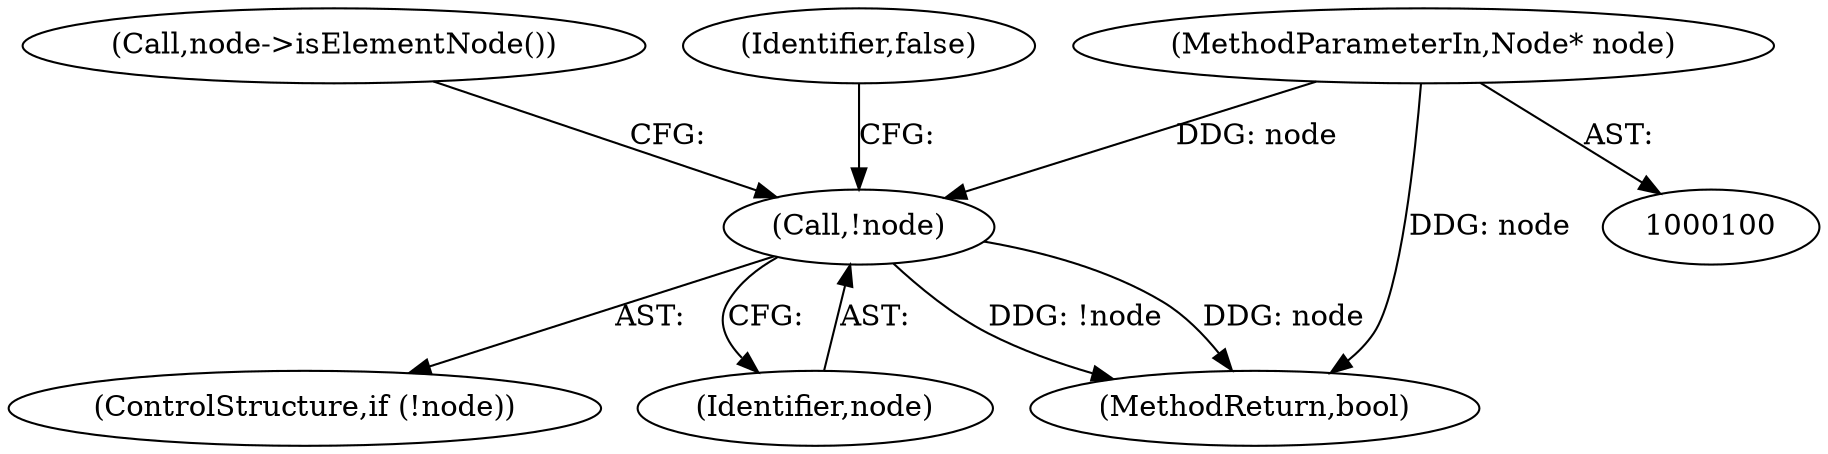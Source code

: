 digraph "0_Chrome_d27468a832d5316884bd02f459cbf493697fd7e1_27@pointer" {
"1000101" [label="(MethodParameterIn,Node* node)"];
"1000104" [label="(Call,!node)"];
"1000104" [label="(Call,!node)"];
"1000103" [label="(ControlStructure,if (!node))"];
"1000105" [label="(Identifier,node)"];
"1000101" [label="(MethodParameterIn,Node* node)"];
"1000110" [label="(Call,node->isElementNode())"];
"1000118" [label="(MethodReturn,bool)"];
"1000107" [label="(Identifier,false)"];
"1000101" -> "1000100"  [label="AST: "];
"1000101" -> "1000118"  [label="DDG: node"];
"1000101" -> "1000104"  [label="DDG: node"];
"1000104" -> "1000103"  [label="AST: "];
"1000104" -> "1000105"  [label="CFG: "];
"1000105" -> "1000104"  [label="AST: "];
"1000107" -> "1000104"  [label="CFG: "];
"1000110" -> "1000104"  [label="CFG: "];
"1000104" -> "1000118"  [label="DDG: !node"];
"1000104" -> "1000118"  [label="DDG: node"];
}
